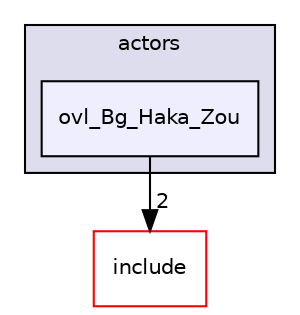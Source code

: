 digraph "src/overlays/actors/ovl_Bg_Haka_Zou" {
  compound=true
  node [ fontsize="10", fontname="Helvetica"];
  edge [ labelfontsize="10", labelfontname="Helvetica"];
  subgraph clusterdir_e93473484be31ce7bcb356bd643a22f8 {
    graph [ bgcolor="#ddddee", pencolor="black", label="actors" fontname="Helvetica", fontsize="10", URL="dir_e93473484be31ce7bcb356bd643a22f8.html"]
  dir_c7a03171cdfa93f6a4463f87c7bde357 [shape=box, label="ovl_Bg_Haka_Zou", style="filled", fillcolor="#eeeeff", pencolor="black", URL="dir_c7a03171cdfa93f6a4463f87c7bde357.html"];
  }
  dir_d44c64559bbebec7f509842c48db8b23 [shape=box label="include" fillcolor="white" style="filled" color="red" URL="dir_d44c64559bbebec7f509842c48db8b23.html"];
  dir_c7a03171cdfa93f6a4463f87c7bde357->dir_d44c64559bbebec7f509842c48db8b23 [headlabel="2", labeldistance=1.5 headhref="dir_000044_000000.html"];
}
